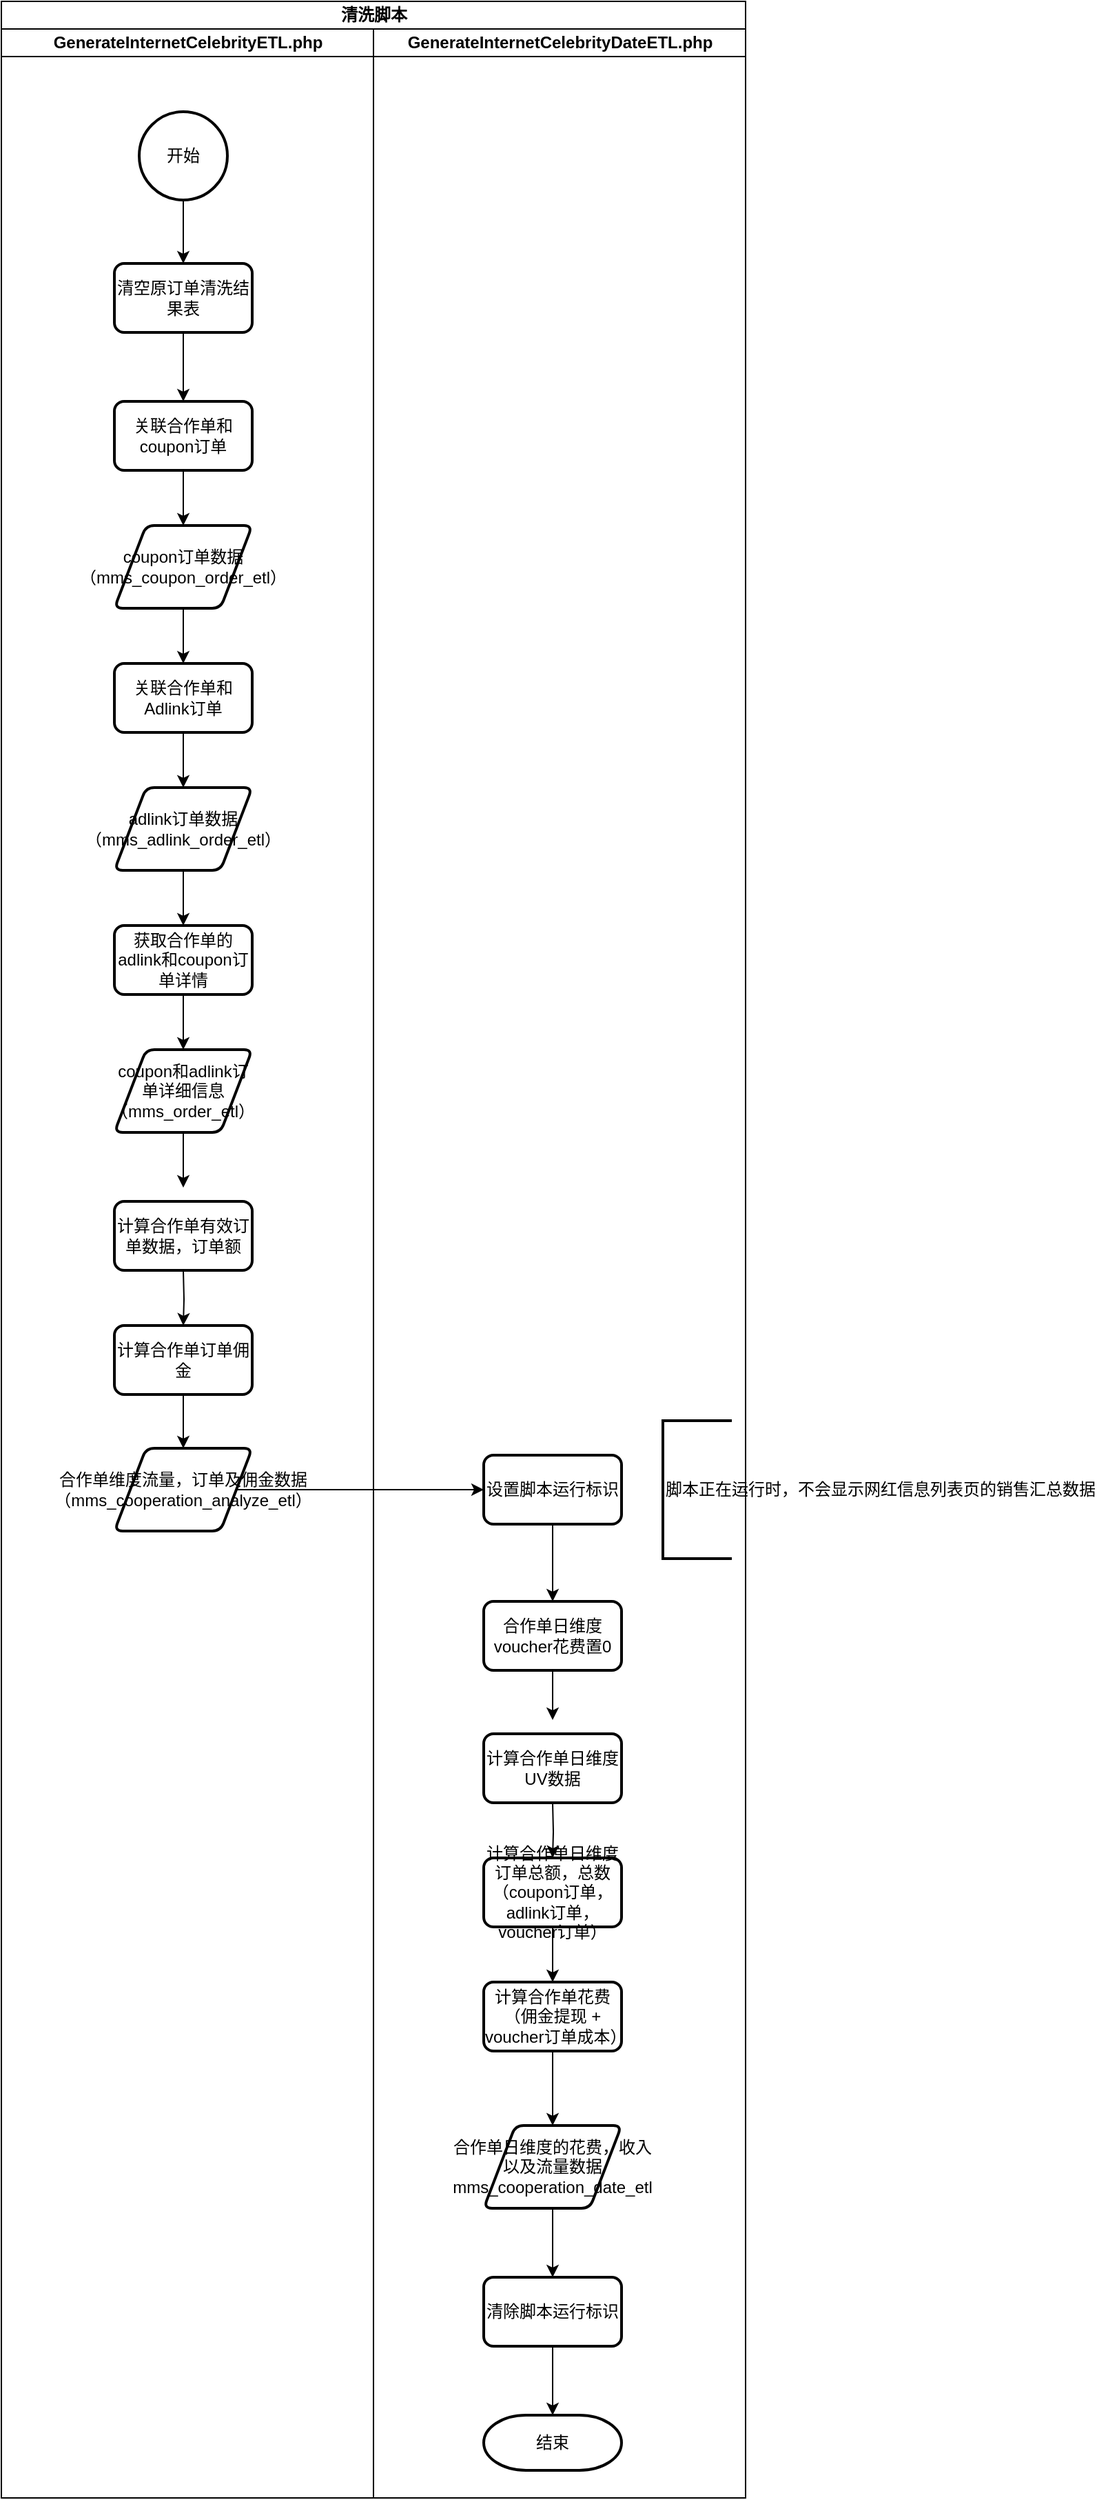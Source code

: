 <mxfile version="13.9.9" type="github">
  <diagram id="GQ2VUiUeexWYuhDypTk4" name="Page-1">
    <mxGraphModel dx="1422" dy="1931" grid="1" gridSize="10" guides="1" tooltips="1" connect="1" arrows="1" fold="1" page="1" pageScale="1" pageWidth="827" pageHeight="1169" math="0" shadow="0">
      <root>
        <mxCell id="0" />
        <mxCell id="1" parent="0" />
        <mxCell id="yPGQf7f-c2nLfvSAJnxe-19" value="清洗脚本" style="swimlane;html=1;childLayout=stackLayout;resizeParent=1;resizeParentMax=0;startSize=20;" vertex="1" parent="1">
          <mxGeometry x="300" y="-50" width="540" height="1810" as="geometry" />
        </mxCell>
        <mxCell id="yPGQf7f-c2nLfvSAJnxe-20" value="GenerateInternetCelebrityETL.php" style="swimlane;html=1;startSize=20;" vertex="1" parent="yPGQf7f-c2nLfvSAJnxe-19">
          <mxGeometry y="20" width="270" height="1790" as="geometry" />
        </mxCell>
        <mxCell id="yPGQf7f-c2nLfvSAJnxe-33" style="edgeStyle=orthogonalEdgeStyle;rounded=0;orthogonalLoop=1;jettySize=auto;html=1;entryX=0.5;entryY=0;entryDx=0;entryDy=0;" edge="1" parent="yPGQf7f-c2nLfvSAJnxe-20" source="yPGQf7f-c2nLfvSAJnxe-9" target="yPGQf7f-c2nLfvSAJnxe-32">
          <mxGeometry relative="1" as="geometry" />
        </mxCell>
        <mxCell id="yPGQf7f-c2nLfvSAJnxe-9" value="获取合作单的adlink和coupon订单详情" style="rounded=1;whiteSpace=wrap;html=1;absoluteArcSize=1;arcSize=14;strokeWidth=2;" vertex="1" parent="yPGQf7f-c2nLfvSAJnxe-20">
          <mxGeometry x="82" y="650" width="100" height="50" as="geometry" />
        </mxCell>
        <mxCell id="yPGQf7f-c2nLfvSAJnxe-25" style="edgeStyle=orthogonalEdgeStyle;rounded=0;orthogonalLoop=1;jettySize=auto;html=1;entryX=0.5;entryY=0;entryDx=0;entryDy=0;" edge="1" parent="yPGQf7f-c2nLfvSAJnxe-20" source="yPGQf7f-c2nLfvSAJnxe-6" target="yPGQf7f-c2nLfvSAJnxe-17">
          <mxGeometry relative="1" as="geometry" />
        </mxCell>
        <mxCell id="yPGQf7f-c2nLfvSAJnxe-6" value="关联合作单和Adlink订单" style="rounded=1;whiteSpace=wrap;html=1;absoluteArcSize=1;arcSize=14;strokeWidth=2;" vertex="1" parent="yPGQf7f-c2nLfvSAJnxe-20">
          <mxGeometry x="82" y="460" width="100" height="50" as="geometry" />
        </mxCell>
        <mxCell id="yPGQf7f-c2nLfvSAJnxe-14" value="coupon订单数据（mms_coupon_order_etl）" style="shape=parallelogram;html=1;strokeWidth=2;perimeter=parallelogramPerimeter;whiteSpace=wrap;rounded=1;arcSize=12;size=0.23;" vertex="1" parent="yPGQf7f-c2nLfvSAJnxe-20">
          <mxGeometry x="82" y="360" width="100" height="60" as="geometry" />
        </mxCell>
        <mxCell id="yPGQf7f-c2nLfvSAJnxe-29" style="edgeStyle=orthogonalEdgeStyle;rounded=0;orthogonalLoop=1;jettySize=auto;html=1;entryX=0.5;entryY=0;entryDx=0;entryDy=0;" edge="1" parent="yPGQf7f-c2nLfvSAJnxe-20" source="yPGQf7f-c2nLfvSAJnxe-4" target="yPGQf7f-c2nLfvSAJnxe-14">
          <mxGeometry relative="1" as="geometry" />
        </mxCell>
        <mxCell id="yPGQf7f-c2nLfvSAJnxe-4" value="关联合作单和coupon订单" style="rounded=1;whiteSpace=wrap;html=1;absoluteArcSize=1;arcSize=14;strokeWidth=2;" vertex="1" parent="yPGQf7f-c2nLfvSAJnxe-20">
          <mxGeometry x="82" y="270" width="100" height="50" as="geometry" />
        </mxCell>
        <mxCell id="yPGQf7f-c2nLfvSAJnxe-30" style="edgeStyle=orthogonalEdgeStyle;rounded=0;orthogonalLoop=1;jettySize=auto;html=1;entryX=0.5;entryY=0;entryDx=0;entryDy=0;" edge="1" parent="yPGQf7f-c2nLfvSAJnxe-20" source="yPGQf7f-c2nLfvSAJnxe-17" target="yPGQf7f-c2nLfvSAJnxe-9">
          <mxGeometry relative="1" as="geometry" />
        </mxCell>
        <mxCell id="yPGQf7f-c2nLfvSAJnxe-17" value="adlink订单数据&lt;br&gt;（mms_adlink_order_etl）" style="shape=parallelogram;html=1;strokeWidth=2;perimeter=parallelogramPerimeter;whiteSpace=wrap;rounded=1;arcSize=12;size=0.23;" vertex="1" parent="yPGQf7f-c2nLfvSAJnxe-20">
          <mxGeometry x="82" y="550" width="100" height="60" as="geometry" />
        </mxCell>
        <mxCell id="yPGQf7f-c2nLfvSAJnxe-28" style="edgeStyle=orthogonalEdgeStyle;rounded=0;orthogonalLoop=1;jettySize=auto;html=1;entryX=0.5;entryY=0;entryDx=0;entryDy=0;" edge="1" parent="yPGQf7f-c2nLfvSAJnxe-20" source="yPGQf7f-c2nLfvSAJnxe-11" target="yPGQf7f-c2nLfvSAJnxe-4">
          <mxGeometry relative="1" as="geometry" />
        </mxCell>
        <mxCell id="yPGQf7f-c2nLfvSAJnxe-11" value="清空原订单清洗结果表" style="rounded=1;whiteSpace=wrap;html=1;absoluteArcSize=1;arcSize=14;strokeWidth=2;" vertex="1" parent="yPGQf7f-c2nLfvSAJnxe-20">
          <mxGeometry x="82" y="170" width="100" height="50" as="geometry" />
        </mxCell>
        <mxCell id="yPGQf7f-c2nLfvSAJnxe-2" value="开始" style="strokeWidth=2;html=1;shape=mxgraph.flowchart.start_2;whiteSpace=wrap;" vertex="1" parent="yPGQf7f-c2nLfvSAJnxe-20">
          <mxGeometry x="100" y="60" width="64" height="64" as="geometry" />
        </mxCell>
        <mxCell id="yPGQf7f-c2nLfvSAJnxe-26" style="edgeStyle=orthogonalEdgeStyle;rounded=0;orthogonalLoop=1;jettySize=auto;html=1;entryX=0.5;entryY=0;entryDx=0;entryDy=0;" edge="1" parent="yPGQf7f-c2nLfvSAJnxe-20" source="yPGQf7f-c2nLfvSAJnxe-2" target="yPGQf7f-c2nLfvSAJnxe-11">
          <mxGeometry relative="1" as="geometry" />
        </mxCell>
        <mxCell id="yPGQf7f-c2nLfvSAJnxe-24" style="edgeStyle=orthogonalEdgeStyle;rounded=0;orthogonalLoop=1;jettySize=auto;html=1;entryX=0.5;entryY=0;entryDx=0;entryDy=0;" edge="1" parent="yPGQf7f-c2nLfvSAJnxe-20" source="yPGQf7f-c2nLfvSAJnxe-14" target="yPGQf7f-c2nLfvSAJnxe-6">
          <mxGeometry relative="1" as="geometry">
            <mxPoint x="132" y="440" as="targetPoint" />
          </mxGeometry>
        </mxCell>
        <mxCell id="yPGQf7f-c2nLfvSAJnxe-32" value="coupon和adlink订单详细信息（mms_order_etl）" style="shape=parallelogram;html=1;strokeWidth=2;perimeter=parallelogramPerimeter;whiteSpace=wrap;rounded=1;arcSize=12;size=0.23;" vertex="1" parent="yPGQf7f-c2nLfvSAJnxe-20">
          <mxGeometry x="82" y="740" width="100" height="60" as="geometry" />
        </mxCell>
        <mxCell id="yPGQf7f-c2nLfvSAJnxe-35" value="计算合作单有效订单数据，订单额" style="rounded=1;whiteSpace=wrap;html=1;absoluteArcSize=1;arcSize=14;strokeWidth=2;" vertex="1" parent="yPGQf7f-c2nLfvSAJnxe-20">
          <mxGeometry x="82" y="850" width="100" height="50" as="geometry" />
        </mxCell>
        <mxCell id="yPGQf7f-c2nLfvSAJnxe-41" style="edgeStyle=orthogonalEdgeStyle;rounded=0;orthogonalLoop=1;jettySize=auto;html=1;entryX=0.5;entryY=0;entryDx=0;entryDy=0;" edge="1" parent="yPGQf7f-c2nLfvSAJnxe-20" target="yPGQf7f-c2nLfvSAJnxe-40">
          <mxGeometry relative="1" as="geometry">
            <mxPoint x="132" y="900" as="sourcePoint" />
          </mxGeometry>
        </mxCell>
        <mxCell id="yPGQf7f-c2nLfvSAJnxe-43" style="edgeStyle=orthogonalEdgeStyle;rounded=0;orthogonalLoop=1;jettySize=auto;html=1;entryX=0.5;entryY=0;entryDx=0;entryDy=0;" edge="1" parent="yPGQf7f-c2nLfvSAJnxe-20" source="yPGQf7f-c2nLfvSAJnxe-40" target="yPGQf7f-c2nLfvSAJnxe-42">
          <mxGeometry relative="1" as="geometry" />
        </mxCell>
        <mxCell id="yPGQf7f-c2nLfvSAJnxe-40" value="计算合作单订单佣金" style="rounded=1;whiteSpace=wrap;html=1;absoluteArcSize=1;arcSize=14;strokeWidth=2;" vertex="1" parent="yPGQf7f-c2nLfvSAJnxe-20">
          <mxGeometry x="82" y="940" width="100" height="50" as="geometry" />
        </mxCell>
        <mxCell id="yPGQf7f-c2nLfvSAJnxe-42" value="合作单维度流量，订单及佣金数据&lt;br&gt;（mms_cooperation_analyze_etl）" style="shape=parallelogram;html=1;strokeWidth=2;perimeter=parallelogramPerimeter;whiteSpace=wrap;rounded=1;arcSize=12;size=0.23;" vertex="1" parent="yPGQf7f-c2nLfvSAJnxe-20">
          <mxGeometry x="82" y="1029" width="100" height="60" as="geometry" />
        </mxCell>
        <mxCell id="yPGQf7f-c2nLfvSAJnxe-21" value="GenerateInternetCelebrityDateETL.php" style="swimlane;html=1;startSize=20;" vertex="1" parent="yPGQf7f-c2nLfvSAJnxe-19">
          <mxGeometry x="270" y="20" width="270" height="1790" as="geometry" />
        </mxCell>
        <mxCell id="yPGQf7f-c2nLfvSAJnxe-48" value="合作单日维度voucher花费置0" style="rounded=1;whiteSpace=wrap;html=1;absoluteArcSize=1;arcSize=14;strokeWidth=2;" vertex="1" parent="yPGQf7f-c2nLfvSAJnxe-21">
          <mxGeometry x="80" y="1140" width="100" height="50" as="geometry" />
        </mxCell>
        <mxCell id="yPGQf7f-c2nLfvSAJnxe-49" value="计算合作单日维度UV数据" style="rounded=1;whiteSpace=wrap;html=1;absoluteArcSize=1;arcSize=14;strokeWidth=2;" vertex="1" parent="yPGQf7f-c2nLfvSAJnxe-21">
          <mxGeometry x="80" y="1236" width="100" height="50" as="geometry" />
        </mxCell>
        <mxCell id="yPGQf7f-c2nLfvSAJnxe-58" style="edgeStyle=orthogonalEdgeStyle;rounded=0;orthogonalLoop=1;jettySize=auto;html=1;entryX=0.5;entryY=0;entryDx=0;entryDy=0;" edge="1" parent="yPGQf7f-c2nLfvSAJnxe-21" target="yPGQf7f-c2nLfvSAJnxe-56">
          <mxGeometry relative="1" as="geometry">
            <mxPoint x="130" y="1286" as="sourcePoint" />
          </mxGeometry>
        </mxCell>
        <mxCell id="yPGQf7f-c2nLfvSAJnxe-66" style="edgeStyle=orthogonalEdgeStyle;rounded=0;orthogonalLoop=1;jettySize=auto;html=1;entryX=0.5;entryY=0;entryDx=0;entryDy=0;" edge="1" parent="yPGQf7f-c2nLfvSAJnxe-21" source="yPGQf7f-c2nLfvSAJnxe-56">
          <mxGeometry relative="1" as="geometry">
            <mxPoint x="130" y="1416" as="targetPoint" />
          </mxGeometry>
        </mxCell>
        <mxCell id="yPGQf7f-c2nLfvSAJnxe-56" value="计算合作单日维度订单总额，总数（coupon订单，adlink订单，voucher订单）" style="rounded=1;whiteSpace=wrap;html=1;absoluteArcSize=1;arcSize=14;strokeWidth=2;" vertex="1" parent="yPGQf7f-c2nLfvSAJnxe-21">
          <mxGeometry x="80" y="1326" width="100" height="50" as="geometry" />
        </mxCell>
        <mxCell id="yPGQf7f-c2nLfvSAJnxe-103" style="edgeStyle=orthogonalEdgeStyle;rounded=0;orthogonalLoop=1;jettySize=auto;html=1;entryX=0.5;entryY=0;entryDx=0;entryDy=0;" edge="1" parent="yPGQf7f-c2nLfvSAJnxe-21" source="yPGQf7f-c2nLfvSAJnxe-68" target="yPGQf7f-c2nLfvSAJnxe-102">
          <mxGeometry relative="1" as="geometry" />
        </mxCell>
        <mxCell id="yPGQf7f-c2nLfvSAJnxe-68" value="计算合作单花费（佣金提现 + voucher订单成本）" style="rounded=1;whiteSpace=wrap;html=1;absoluteArcSize=1;arcSize=14;strokeWidth=2;" vertex="1" parent="yPGQf7f-c2nLfvSAJnxe-21">
          <mxGeometry x="80" y="1416" width="100" height="50" as="geometry" />
        </mxCell>
        <mxCell id="yPGQf7f-c2nLfvSAJnxe-71" style="edgeStyle=orthogonalEdgeStyle;rounded=0;orthogonalLoop=1;jettySize=auto;html=1;entryX=0.5;entryY=0;entryDx=0;entryDy=0;" edge="1" parent="yPGQf7f-c2nLfvSAJnxe-21" source="yPGQf7f-c2nLfvSAJnxe-69" target="yPGQf7f-c2nLfvSAJnxe-48">
          <mxGeometry relative="1" as="geometry" />
        </mxCell>
        <mxCell id="yPGQf7f-c2nLfvSAJnxe-69" value="设置脚本运行标识" style="rounded=1;whiteSpace=wrap;html=1;absoluteArcSize=1;arcSize=14;strokeWidth=2;" vertex="1" parent="yPGQf7f-c2nLfvSAJnxe-21">
          <mxGeometry x="80" y="1034" width="100" height="50" as="geometry" />
        </mxCell>
        <mxCell id="yPGQf7f-c2nLfvSAJnxe-78" style="edgeStyle=orthogonalEdgeStyle;rounded=0;orthogonalLoop=1;jettySize=auto;html=1;entryX=0.5;entryY=0;entryDx=0;entryDy=0;entryPerimeter=0;" edge="1" parent="yPGQf7f-c2nLfvSAJnxe-21" source="yPGQf7f-c2nLfvSAJnxe-73" target="yPGQf7f-c2nLfvSAJnxe-76">
          <mxGeometry relative="1" as="geometry" />
        </mxCell>
        <mxCell id="yPGQf7f-c2nLfvSAJnxe-73" value="清除脚本运行标识" style="rounded=1;whiteSpace=wrap;html=1;absoluteArcSize=1;arcSize=14;strokeWidth=2;" vertex="1" parent="yPGQf7f-c2nLfvSAJnxe-21">
          <mxGeometry x="80" y="1630" width="100" height="50" as="geometry" />
        </mxCell>
        <mxCell id="yPGQf7f-c2nLfvSAJnxe-76" value="结束" style="strokeWidth=2;html=1;shape=mxgraph.flowchart.terminator;whiteSpace=wrap;" vertex="1" parent="yPGQf7f-c2nLfvSAJnxe-21">
          <mxGeometry x="80" y="1730" width="100" height="40" as="geometry" />
        </mxCell>
        <mxCell id="yPGQf7f-c2nLfvSAJnxe-77" value="脚本正在运行时，不会显示网红信息列表页的销售汇总数据" style="strokeWidth=2;html=1;shape=mxgraph.flowchart.annotation_1;align=left;pointerEvents=1;" vertex="1" parent="yPGQf7f-c2nLfvSAJnxe-21">
          <mxGeometry x="210" y="1009" width="50" height="100" as="geometry" />
        </mxCell>
        <mxCell id="yPGQf7f-c2nLfvSAJnxe-104" style="edgeStyle=orthogonalEdgeStyle;rounded=0;orthogonalLoop=1;jettySize=auto;html=1;entryX=0.5;entryY=0;entryDx=0;entryDy=0;" edge="1" parent="yPGQf7f-c2nLfvSAJnxe-21" source="yPGQf7f-c2nLfvSAJnxe-102" target="yPGQf7f-c2nLfvSAJnxe-73">
          <mxGeometry relative="1" as="geometry" />
        </mxCell>
        <mxCell id="yPGQf7f-c2nLfvSAJnxe-102" value="合作单日维度的花费，收入以及流量数据&lt;br&gt;mms_cooperation_date_etl" style="shape=parallelogram;html=1;strokeWidth=2;perimeter=parallelogramPerimeter;whiteSpace=wrap;rounded=1;arcSize=12;size=0.23;" vertex="1" parent="yPGQf7f-c2nLfvSAJnxe-21">
          <mxGeometry x="80" y="1520" width="100" height="60" as="geometry" />
        </mxCell>
        <mxCell id="yPGQf7f-c2nLfvSAJnxe-70" style="edgeStyle=orthogonalEdgeStyle;rounded=0;orthogonalLoop=1;jettySize=auto;html=1;entryX=0;entryY=0.5;entryDx=0;entryDy=0;" edge="1" parent="yPGQf7f-c2nLfvSAJnxe-19" source="yPGQf7f-c2nLfvSAJnxe-42" target="yPGQf7f-c2nLfvSAJnxe-69">
          <mxGeometry relative="1" as="geometry" />
        </mxCell>
        <mxCell id="yPGQf7f-c2nLfvSAJnxe-37" style="edgeStyle=orthogonalEdgeStyle;rounded=0;orthogonalLoop=1;jettySize=auto;html=1;" edge="1" parent="1" source="yPGQf7f-c2nLfvSAJnxe-32">
          <mxGeometry relative="1" as="geometry">
            <mxPoint x="432" y="810" as="targetPoint" />
          </mxGeometry>
        </mxCell>
        <mxCell id="yPGQf7f-c2nLfvSAJnxe-51" style="edgeStyle=orthogonalEdgeStyle;rounded=0;orthogonalLoop=1;jettySize=auto;html=1;" edge="1" parent="1" source="yPGQf7f-c2nLfvSAJnxe-48">
          <mxGeometry relative="1" as="geometry">
            <mxPoint x="700" y="1196" as="targetPoint" />
          </mxGeometry>
        </mxCell>
      </root>
    </mxGraphModel>
  </diagram>
</mxfile>
